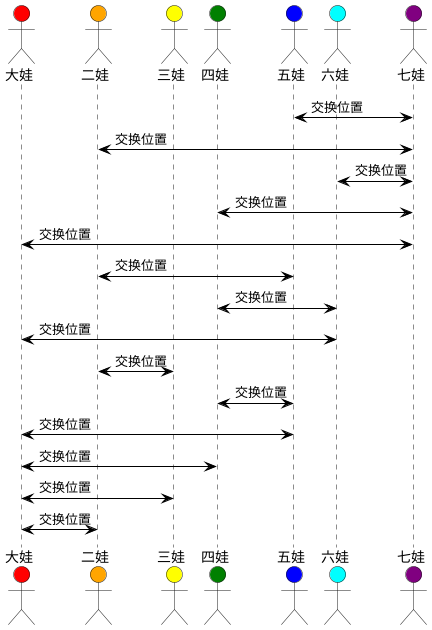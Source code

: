 @startuml

actor 大娃 as one #Red
actor 二娃 as two #Orange
actor 三娃 as three #Yellow
actor 四娃 as four #Green
actor 五娃 as five #Blue
actor 六娃 as six #Cyan
actor 七娃 as seven #Purple

seven <-[#Black]> five : 交换位置
seven <-[#Black]> two : 交换位置
seven <-[#Black]> six : 交换位置
seven <-[#Black]> four : 交换位置
seven <-[#Black]> one : 交换位置

five <-[#Black]> two : 交换位置

six <-[#Black]> four : 交换位置
six <-[#Black]> one : 交换位置

three <-[#Black]> two : 交换位置

five <-[#Black]> four : 交换位置
five <-[#Black]> one : 交换位置

four <-[#Black]> one : 交换位置

three <-[#Black]> one : 交换位置

two <-[#Black]> one : 交换位置

@enduml